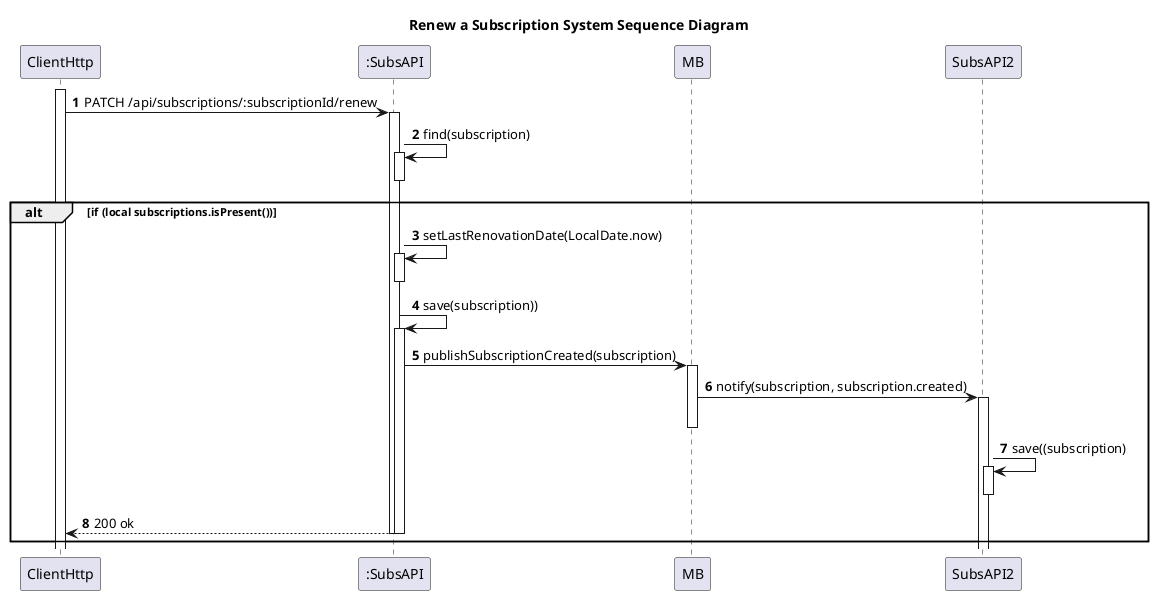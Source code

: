 @startuml
'https://plantuml.com/sequence-diagram

title Renew a Subscription System Sequence Diagram

autoactivate on
autonumber

participant "ClientHttp" as User
participant ":SubsAPI" as SubsAPI




activate User

User -> SubsAPI: PATCH /api/subscriptions/:subscriptionId/renew
SubsAPI -> SubsAPI: find(subscription)
deactivate SubsAPI
alt if (local subscriptions.isPresent())
    SubsAPI -> SubsAPI: setLastRenovationDate(LocalDate.now)
    deactivate SubsAPI
    SubsAPI -> SubsAPI: save(subscription))
    SubsAPI -> MB: publishSubscriptionCreated(subscription)
    MB -> SubsAPI2: notify(subscription, subscription.created)
    deactivate MB
    SubsAPI2 -> SubsAPI2:save((subscription)
    deactivate SubsAPI2
    SubsAPI --> User: 200 ok
deactivate SubsAPI
end


@enduml
